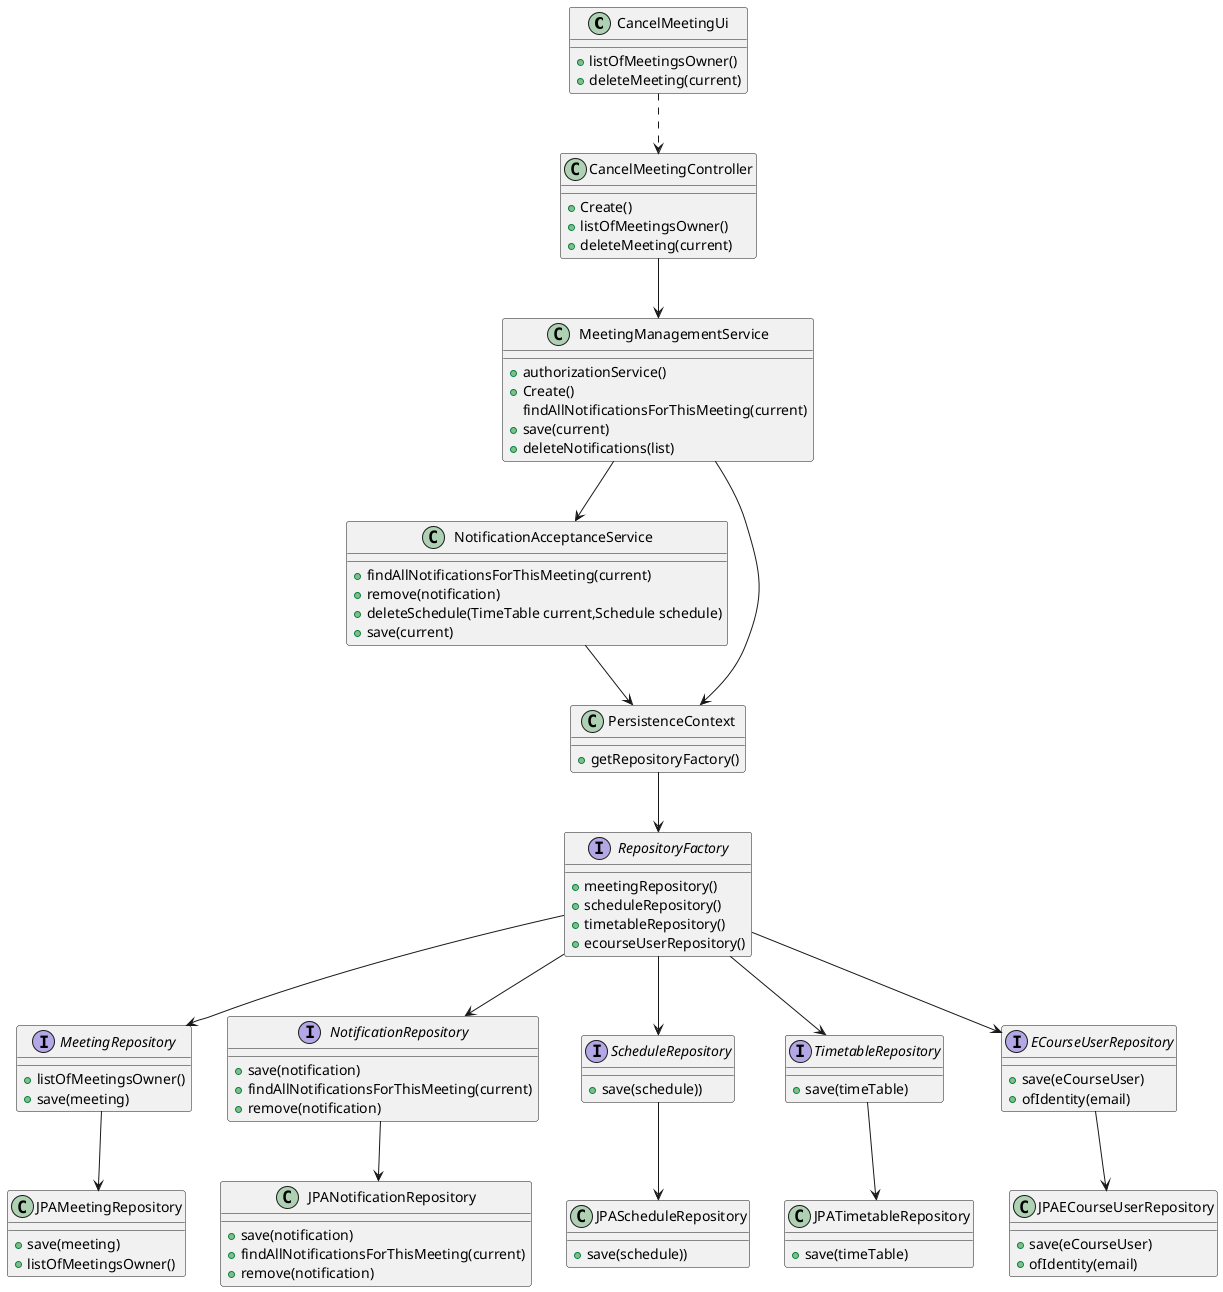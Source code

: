 
@startuml

class CancelMeetingUi{
+listOfMeetingsOwner()
+deleteMeeting(current)
}
class CancelMeetingController{
+Create()
+listOfMeetingsOwner()
+deleteMeeting(current)
                               }
class MeetingManagementService{
+authorizationService()
+Create()
findAllNotificationsForThisMeeting(current)
+save(current)
+deleteNotifications(list)

 }

 class NotificationAcceptanceService{
 +findAllNotificationsForThisMeeting(current)
 +remove(notification)
 +deleteSchedule(TimeTable current,Schedule schedule)
 +save(current)

  }




class PersistenceContext{
+getRepositoryFactory()
                                                  }
interface RepositoryFactory{
+meetingRepository()
+scheduleRepository()
+timetableRepository()
+ecourseUserRepository()
                                                     }
interface MeetingRepository{
+listOfMeetingsOwner()
+save(meeting)
                                                     }
interface NotificationRepository{
+save(notification)
+findAllNotificationsForThisMeeting(current)
+remove(notification)
                                                          }
interface ScheduleRepository{
+save(schedule))
                                                      }
interface TimetableRepository{
+save(timeTable)
                                                       }
interface ECourseUserRepository{
+save(eCourseUser)
+ofIdentity(email)
                                                         }

class JPAMeetingRepository{
+save(meeting)
+listOfMeetingsOwner()
                                                    }
class JPANotificationRepository{
+save(notification)
+findAllNotificationsForThisMeeting(current)
+remove(notification)
                                                         }
class JPAScheduleRepository{
+save(schedule))
                                                     }
class JPATimetableRepository{
+save(timeTable)
                                                      }
class JPAECourseUserRepository{
+save(eCourseUser)
+ofIdentity(email)
                                                        }



CancelMeetingUi ..> CancelMeetingController
CancelMeetingController --> MeetingManagementService
MeetingManagementService --> NotificationAcceptanceService


MeetingManagementService --> PersistenceContext
NotificationAcceptanceService --> PersistenceContext
PersistenceContext --> RepositoryFactory


RepositoryFactory --> ECourseUserRepository
RepositoryFactory --> NotificationRepository
RepositoryFactory --> MeetingRepository
RepositoryFactory --> ScheduleRepository
RepositoryFactory --> TimetableRepository



NotificationRepository --> JPANotificationRepository
MeetingRepository --> JPAMeetingRepository
ScheduleRepository --> JPAScheduleRepository
TimetableRepository --> JPATimetableRepository
ECourseUserRepository --> JPAECourseUserRepository


@enduml

